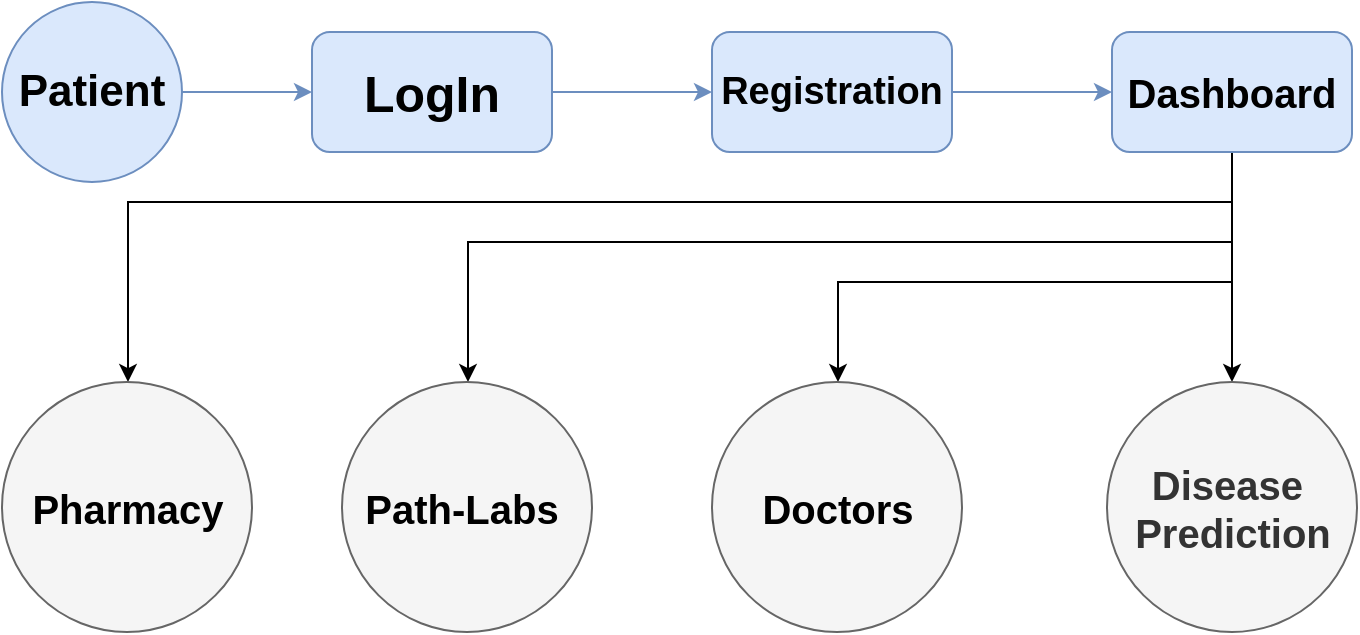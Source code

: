 <mxfile version="20.3.3" type="device"><diagram id="ALHm4bWau8Mclrs10d80" name="Page-1"><mxGraphModel dx="1422" dy="786" grid="1" gridSize="10" guides="1" tooltips="1" connect="1" arrows="1" fold="1" page="1" pageScale="1" pageWidth="850" pageHeight="1100" math="0" shadow="0"><root><mxCell id="0"/><mxCell id="1" parent="0"/><mxCell id="pSbLNytHj7Gvuk1D0wQM-3" value="" style="edgeStyle=orthogonalEdgeStyle;rounded=0;orthogonalLoop=1;jettySize=auto;html=1;fontSize=22;fillColor=#dae8fc;strokeColor=#6c8ebf;" edge="1" parent="1" source="pSbLNytHj7Gvuk1D0wQM-1" target="pSbLNytHj7Gvuk1D0wQM-2"><mxGeometry relative="1" as="geometry"/></mxCell><mxCell id="pSbLNytHj7Gvuk1D0wQM-1" value="&lt;font style=&quot;font-size: 22px;&quot;&gt;&lt;b&gt;Patient&lt;/b&gt;&lt;/font&gt;" style="ellipse;whiteSpace=wrap;html=1;aspect=fixed;fillColor=#dae8fc;strokeColor=#6c8ebf;" vertex="1" parent="1"><mxGeometry x="80" y="60" width="90" height="90" as="geometry"/></mxCell><mxCell id="pSbLNytHj7Gvuk1D0wQM-6" value="" style="edgeStyle=orthogonalEdgeStyle;rounded=0;orthogonalLoop=1;jettySize=auto;html=1;fontSize=25;fillColor=#dae8fc;strokeColor=#6c8ebf;" edge="1" parent="1" source="pSbLNytHj7Gvuk1D0wQM-2" target="pSbLNytHj7Gvuk1D0wQM-5"><mxGeometry relative="1" as="geometry"/></mxCell><mxCell id="pSbLNytHj7Gvuk1D0wQM-2" value="&lt;font style=&quot;font-size: 25px;&quot;&gt;&lt;b&gt;LogIn&lt;/b&gt;&lt;/font&gt;" style="rounded=1;whiteSpace=wrap;html=1;fillColor=#dae8fc;strokeColor=#6c8ebf;" vertex="1" parent="1"><mxGeometry x="235" y="75" width="120" height="60" as="geometry"/></mxCell><mxCell id="pSbLNytHj7Gvuk1D0wQM-8" value="" style="edgeStyle=orthogonalEdgeStyle;rounded=0;orthogonalLoop=1;jettySize=auto;html=1;fontSize=19;fillColor=#dae8fc;strokeColor=#6c8ebf;" edge="1" parent="1" source="pSbLNytHj7Gvuk1D0wQM-5" target="pSbLNytHj7Gvuk1D0wQM-7"><mxGeometry relative="1" as="geometry"/></mxCell><mxCell id="pSbLNytHj7Gvuk1D0wQM-5" value="&lt;font style=&quot;font-size: 19px;&quot;&gt;&lt;b&gt;Registration&lt;/b&gt;&lt;/font&gt;" style="whiteSpace=wrap;html=1;rounded=1;fillColor=#dae8fc;strokeColor=#6c8ebf;" vertex="1" parent="1"><mxGeometry x="435" y="75" width="120" height="60" as="geometry"/></mxCell><mxCell id="pSbLNytHj7Gvuk1D0wQM-13" style="edgeStyle=orthogonalEdgeStyle;rounded=0;orthogonalLoop=1;jettySize=auto;html=1;fontSize=20;" edge="1" parent="1" source="pSbLNytHj7Gvuk1D0wQM-7" target="pSbLNytHj7Gvuk1D0wQM-9"><mxGeometry relative="1" as="geometry"/></mxCell><mxCell id="pSbLNytHj7Gvuk1D0wQM-15" style="edgeStyle=orthogonalEdgeStyle;rounded=0;orthogonalLoop=1;jettySize=auto;html=1;fontSize=20;" edge="1" parent="1" source="pSbLNytHj7Gvuk1D0wQM-7" target="pSbLNytHj7Gvuk1D0wQM-11"><mxGeometry relative="1" as="geometry"><Array as="points"><mxPoint x="695" y="180"/><mxPoint x="313" y="180"/></Array></mxGeometry></mxCell><mxCell id="pSbLNytHj7Gvuk1D0wQM-16" style="edgeStyle=orthogonalEdgeStyle;rounded=0;orthogonalLoop=1;jettySize=auto;html=1;fontSize=20;" edge="1" parent="1" source="pSbLNytHj7Gvuk1D0wQM-7" target="pSbLNytHj7Gvuk1D0wQM-12"><mxGeometry relative="1" as="geometry"><Array as="points"><mxPoint x="695" y="160"/><mxPoint x="143" y="160"/></Array></mxGeometry></mxCell><mxCell id="pSbLNytHj7Gvuk1D0wQM-17" style="edgeStyle=orthogonalEdgeStyle;rounded=0;orthogonalLoop=1;jettySize=auto;html=1;fontSize=20;" edge="1" parent="1" source="pSbLNytHj7Gvuk1D0wQM-7" target="pSbLNytHj7Gvuk1D0wQM-10"><mxGeometry relative="1" as="geometry"><Array as="points"><mxPoint x="695" y="200"/><mxPoint x="498" y="200"/></Array></mxGeometry></mxCell><mxCell id="pSbLNytHj7Gvuk1D0wQM-7" value="&lt;font style=&quot;font-size: 20px;&quot;&gt;&lt;b&gt;Dashboard&lt;/b&gt;&lt;/font&gt;" style="rounded=1;whiteSpace=wrap;html=1;fillColor=#dae8fc;strokeColor=#6c8ebf;" vertex="1" parent="1"><mxGeometry x="635" y="75" width="120" height="60" as="geometry"/></mxCell><mxCell id="pSbLNytHj7Gvuk1D0wQM-9" value="&lt;b&gt;Disease&amp;nbsp;&lt;br&gt;Prediction&lt;/b&gt;" style="ellipse;whiteSpace=wrap;html=1;aspect=fixed;fontSize=20;fillColor=#f5f5f5;fontColor=#333333;strokeColor=#666666;" vertex="1" parent="1"><mxGeometry x="632.5" y="250" width="125" height="125" as="geometry"/></mxCell><mxCell id="pSbLNytHj7Gvuk1D0wQM-10" value="&lt;span style=&quot;color: rgba(0, 0, 0, 0); font-family: monospace; font-size: 0px; text-align: start;&quot;&gt;ABKKK&lt;/span&gt;" style="ellipse;whiteSpace=wrap;html=1;aspect=fixed;fontSize=20;fillColor=#f5f5f5;fontColor=#333333;strokeColor=#666666;" vertex="1" parent="1"><mxGeometry x="435" y="250" width="125" height="125" as="geometry"/></mxCell><mxCell id="pSbLNytHj7Gvuk1D0wQM-11" value="&lt;span style=&quot;color: rgba(0, 0, 0, 0); font-family: monospace; font-size: 0px; text-align: start;&quot;&gt;%3CmxGraphModel%3E%3Croot%3E%3CmxCell%20id%3D%220%22%2F%3E%3CmxCell%20id%3D%221%22%20parent%3D%220%22%2F%3E%3CmxCell%20id%3D%222%22%20value%3D%22%22%20style%3D%22ellipse%3BwhiteSpace%3Dwrap%3Bhtml%3D1%3Baspect%3Dfixed%3BfontSize%3D20%3B%22%20vertex%3D%221%22%20parent%3D%221%22%3E%3CmxGeometry%20x%3D%22610%22%20y%3D%22250%22%20width%3D%22125%22%20height%3D%22125%22%20as%3D%22geometry%22%2F%3E%3C%2FmxCell%3E%3C%2Froot%3E%3C%2FmxGraphModel%3E&lt;/span&gt;" style="ellipse;whiteSpace=wrap;html=1;aspect=fixed;fontSize=20;fillColor=#f5f5f5;fontColor=#333333;strokeColor=#666666;" vertex="1" parent="1"><mxGeometry x="250" y="250" width="125" height="125" as="geometry"/></mxCell><mxCell id="pSbLNytHj7Gvuk1D0wQM-12" value="&lt;span style=&quot;color: rgba(0, 0, 0, 0); font-family: monospace; font-size: 0px; text-align: start;&quot;&gt;%3CmxGraphModel%3E%3Croot%3E%3CmxCell%20id%3D%220%22%2F%3E%3CmxCell%20id%3D%221%22%20parent%3D%220%22%2F%3E%3CmxCell%20id%3D%222%22%20value%3D%22%22%20style%3D%22ellipse%3BwhiteSpace%3Dwrap%3Bhtml%3D1%3Baspect%3Dfixed%3BfontSize%3D20%3B%22%20vertex%3D%221%22%20parent%3D%221%22%3E%3CmxGeometry%20x%3D%22610%22%20y%3D%22250%22%20width%3D%22125%22%20height%3D%22125%22%20as%3D%22geometry%22%2F%3E%3C%2FmxCell%3E%3C%2Froot%3E%3C%2FmxGraphModel%3E&lt;/span&gt;" style="ellipse;whiteSpace=wrap;html=1;aspect=fixed;fontSize=20;fillColor=#f5f5f5;fontColor=#333333;strokeColor=#666666;" vertex="1" parent="1"><mxGeometry x="80" y="250" width="125" height="125" as="geometry"/></mxCell><mxCell id="pSbLNytHj7Gvuk1D0wQM-18" value="&lt;b&gt;Doctors&lt;/b&gt;" style="text;html=1;strokeColor=none;fillColor=none;align=center;verticalAlign=middle;whiteSpace=wrap;rounded=0;fontSize=20;" vertex="1" parent="1"><mxGeometry x="467.5" y="297.5" width="60" height="30" as="geometry"/></mxCell><mxCell id="pSbLNytHj7Gvuk1D0wQM-19" value="&lt;b&gt;Path-Labs&lt;/b&gt;" style="text;html=1;align=center;verticalAlign=middle;whiteSpace=wrap;rounded=0;fontSize=20;" vertex="1" parent="1"><mxGeometry x="260" y="297.5" width="100" height="30" as="geometry"/></mxCell><mxCell id="pSbLNytHj7Gvuk1D0wQM-20" value="&lt;b&gt;Pharmacy&lt;/b&gt;" style="text;html=1;strokeColor=none;fillColor=none;align=center;verticalAlign=middle;whiteSpace=wrap;rounded=0;fontSize=20;" vertex="1" parent="1"><mxGeometry x="112.5" y="297.5" width="60" height="30" as="geometry"/></mxCell></root></mxGraphModel></diagram></mxfile>
